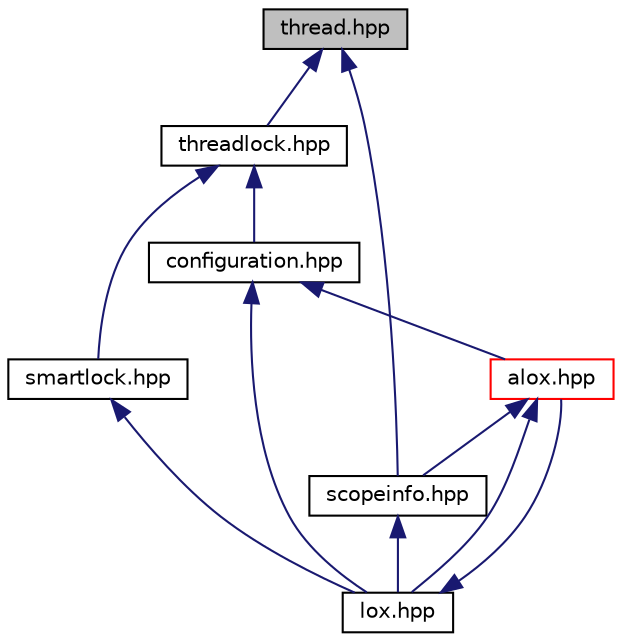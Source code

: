 digraph "thread.hpp"
{
  edge [fontname="Helvetica",fontsize="10",labelfontname="Helvetica",labelfontsize="10"];
  node [fontname="Helvetica",fontsize="10",shape=record];
  Node5 [label="thread.hpp",height=0.2,width=0.4,color="black", fillcolor="grey75", style="filled", fontcolor="black"];
  Node5 -> Node6 [dir="back",color="midnightblue",fontsize="10",style="solid",fontname="Helvetica"];
  Node5 -> Node24 [dir="back",color="midnightblue",fontsize="10",style="solid",fontname="Helvetica"];
  Node6 -> Node7 [dir="back",color="midnightblue",fontsize="10",style="solid",fontname="Helvetica"];
  Node6 -> Node25 [dir="back",color="midnightblue",fontsize="10",style="solid",fontname="Helvetica"];
  Node7 -> Node8 [dir="back",color="midnightblue",fontsize="10",style="solid",fontname="Helvetica"];
  Node7 -> Node10 [dir="back",color="midnightblue",fontsize="10",style="solid",fontname="Helvetica"];
  Node8 -> Node10 [dir="back",color="midnightblue",fontsize="10",style="solid",fontname="Helvetica"];
  Node8 -> Node24 [dir="back",color="midnightblue",fontsize="10",style="solid",fontname="Helvetica"];
  Node10 -> Node8 [dir="back",color="midnightblue",fontsize="10",style="solid",fontname="Helvetica"];
  Node24 -> Node10 [dir="back",color="midnightblue",fontsize="10",style="solid",fontname="Helvetica"];
  Node25 -> Node10 [dir="back",color="midnightblue",fontsize="10",style="solid",fontname="Helvetica"];
  Node6 [label="threadlock.hpp",height=0.2,width=0.4,color="black", fillcolor="white", style="filled",URL="$threadlock_8hpp.html"];
  Node7 [label="configuration.hpp",height=0.2,width=0.4,color="black", fillcolor="white", style="filled",URL="$configuration_8hpp.html"];
  Node8 [label="alox.hpp",height=0.2,width=0.4,color="red", fillcolor="white", style="filled",URL="$alox_8hpp.html"];
  Node10 [label="lox.hpp",height=0.2,width=0.4,color="black", fillcolor="white", style="filled",URL="$lox_8hpp.html"];
  Node24 [label="scopeinfo.hpp",height=0.2,width=0.4,color="black", fillcolor="white", style="filled",URL="$scopeinfo_8hpp.html"];
  Node25 [label="smartlock.hpp",height=0.2,width=0.4,color="black", fillcolor="white", style="filled",URL="$smartlock_8hpp.html"];
}

